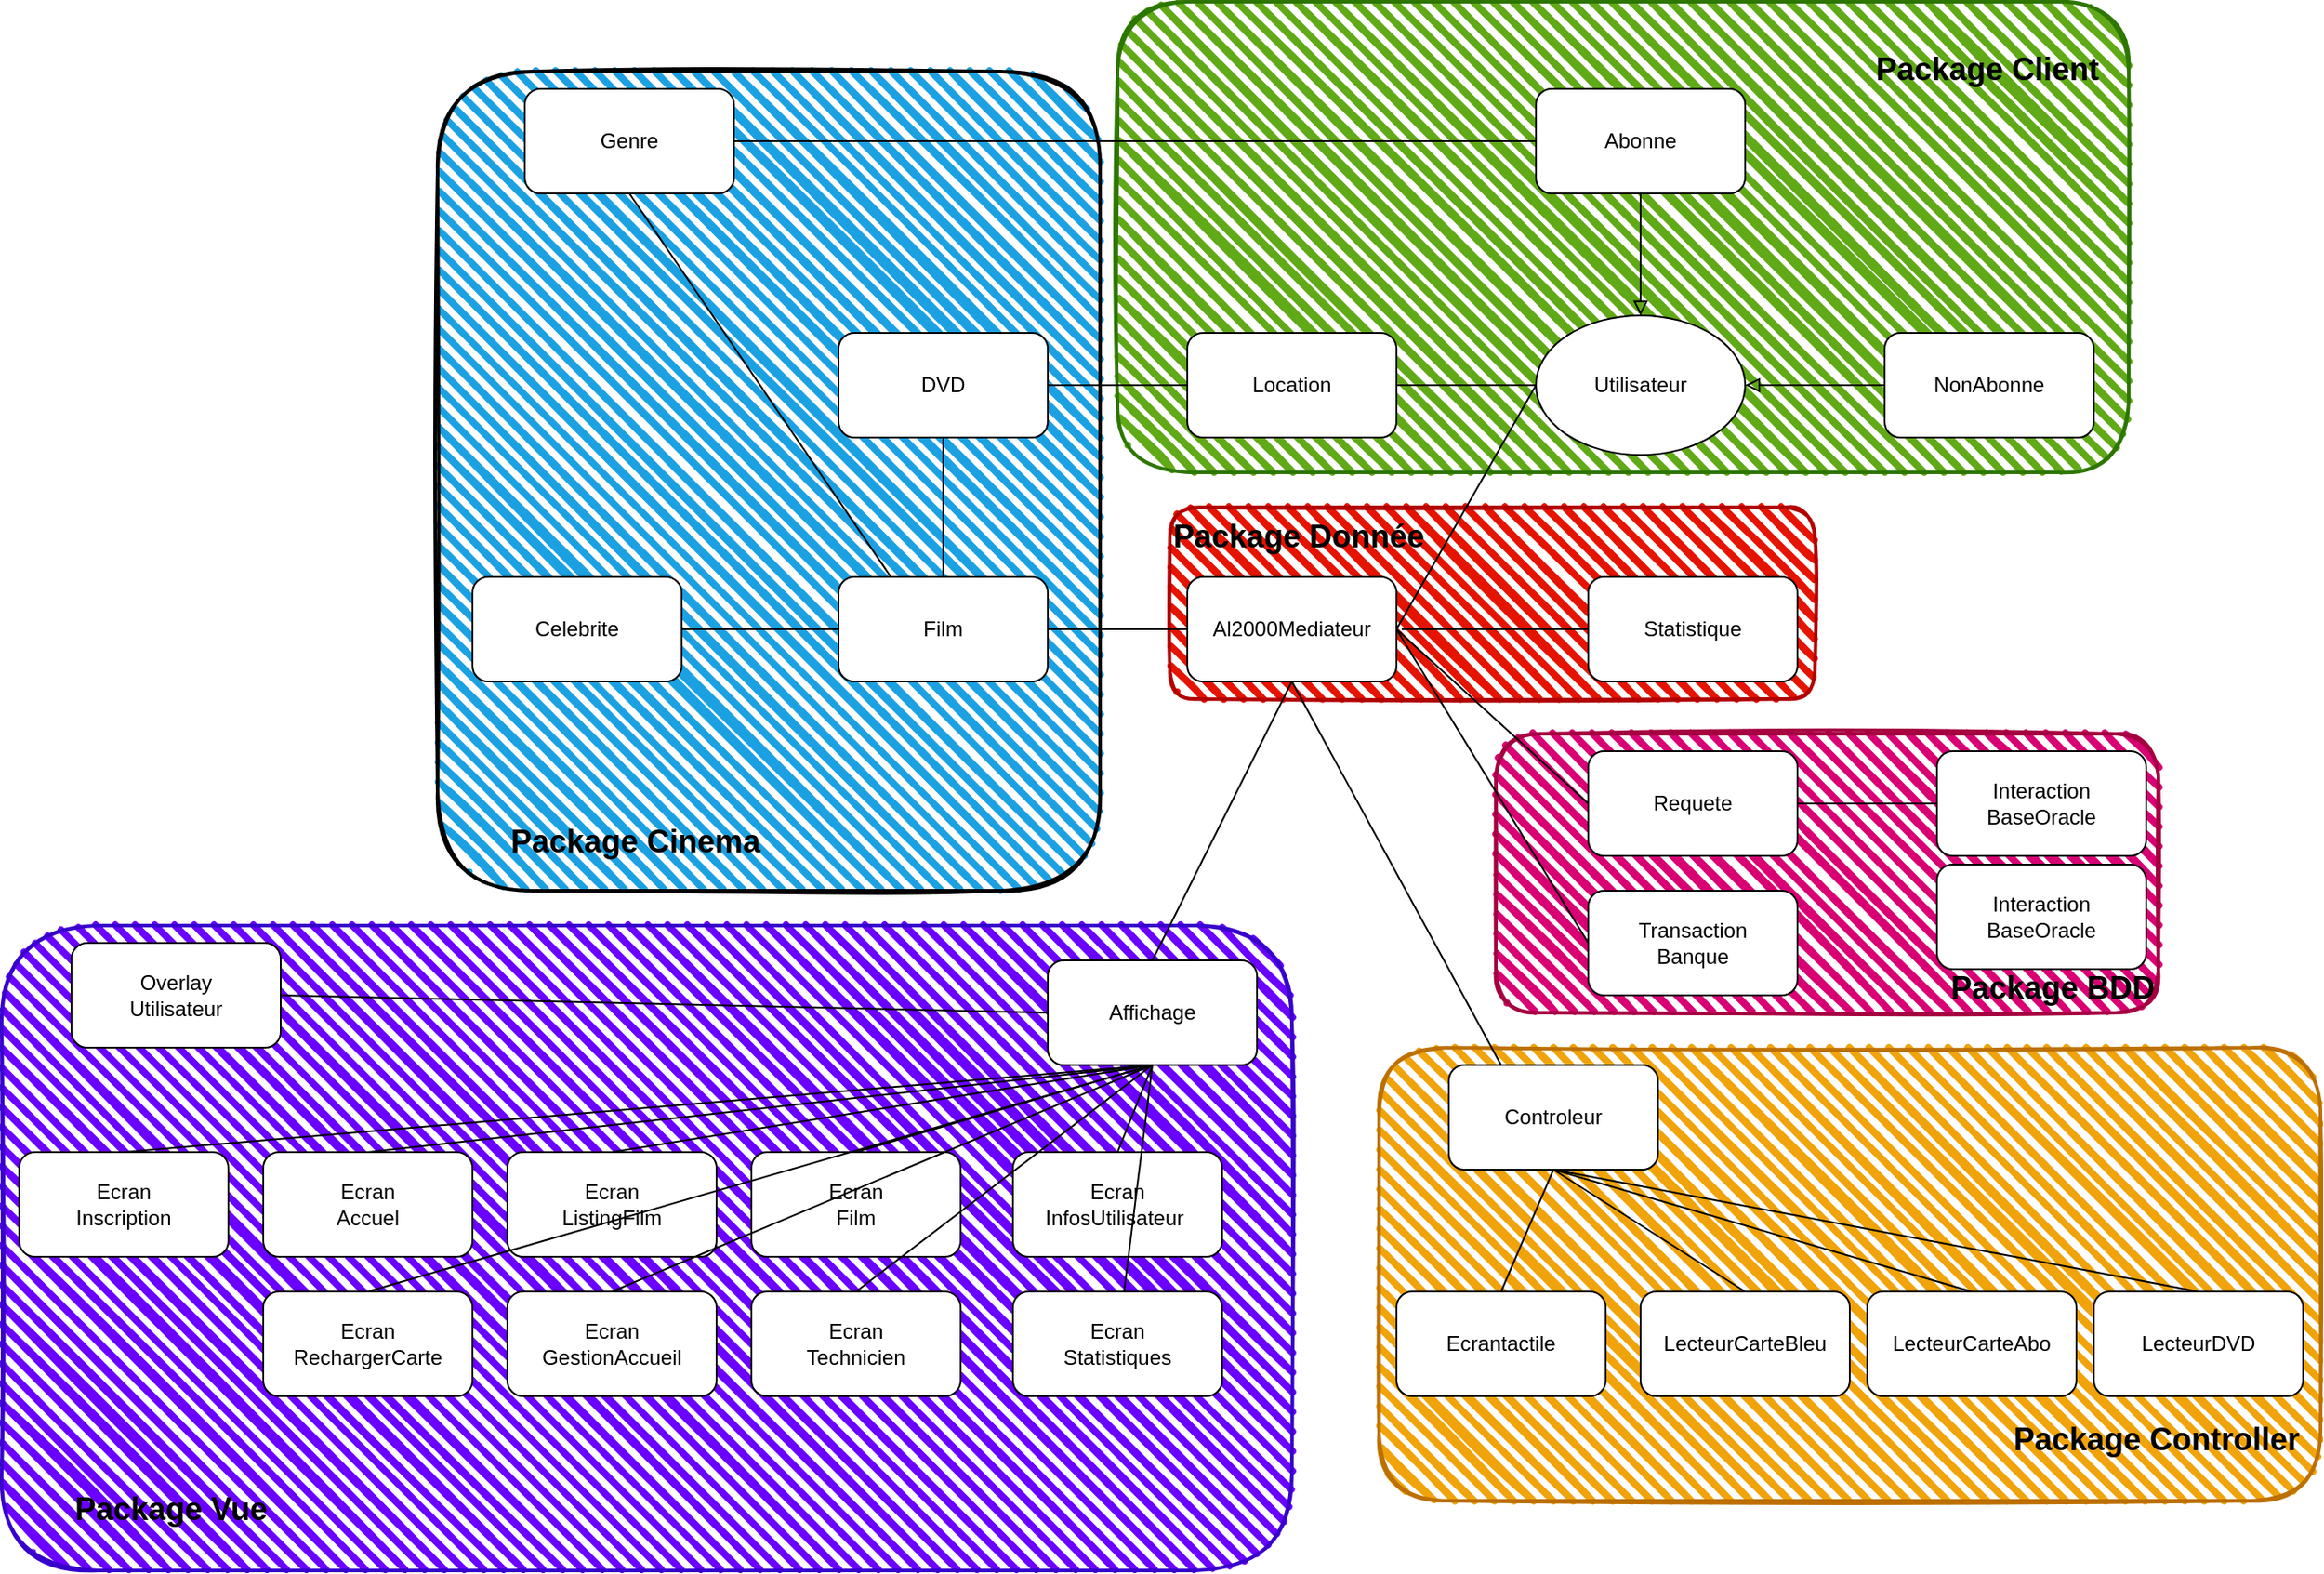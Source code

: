 <mxfile version="13.6.5">
    <diagram id="5R34BlfvItUQa0NCDZK4" name="Page-1">
        <mxGraphModel dx="1580" dy="720" grid="1" gridSize="10" guides="1" tooltips="1" connect="1" arrows="1" fold="1" page="1" pageScale="1" pageWidth="827" pageHeight="1169" math="0" shadow="0">
            <root>
                <mxCell id="0"/>
                <mxCell id="1" parent="0"/>
                <mxCell id="110" value="Package Donnée" style="rounded=1;whiteSpace=wrap;html=1;strokeWidth=2;fillWeight=4;hachureGap=8;hachureAngle=45;fillColor=#e51400;sketch=1;fontSize=18;strokeColor=#B20000;fontStyle=1;verticalAlign=top;align=left;fontColor=#000000;" parent="1" vertex="1">
                    <mxGeometry x="260" y="350" width="370" height="110" as="geometry"/>
                </mxCell>
                <mxCell id="108" value="&lt;blockquote style=&quot;margin: 0 0 0 40px ; border: none ; padding: 0px&quot;&gt;&lt;br&gt;&lt;br&gt;Package Vue&lt;/blockquote&gt;&lt;blockquote style=&quot;margin: 0 0 0 40px ; border: none ; padding: 0px&quot;&gt;&lt;br&gt;&lt;/blockquote&gt;" style="rounded=1;whiteSpace=wrap;html=1;strokeWidth=2;fillWeight=4;hachureGap=8;hachureAngle=45;fillColor=#6a00ff;sketch=1;strokeColor=#3700CC;fontSize=18;fontStyle=1;verticalAlign=bottom;align=left;fontColor=#000000;" parent="1" vertex="1">
                    <mxGeometry x="-410" y="590" width="740" height="370" as="geometry"/>
                </mxCell>
                <mxCell id="109" value="Package Controller&amp;nbsp;&amp;nbsp;&lt;br&gt;&amp;nbsp;&amp;nbsp;" style="rounded=1;whiteSpace=wrap;html=1;strokeWidth=2;fillWeight=4;hachureGap=8;hachureAngle=45;fillColor=#f0a30a;sketch=1;strokeColor=#BD7000;fontSize=18;fontStyle=1;align=right;verticalAlign=bottom;fontColor=#000000;" parent="1" vertex="1">
                    <mxGeometry x="380" y="660" width="540" height="260" as="geometry"/>
                </mxCell>
                <mxCell id="107" value="&lt;b&gt;&lt;font style=&quot;font-size: 18px&quot;&gt;Package BDD&lt;/font&gt;&lt;/b&gt;" style="rounded=1;whiteSpace=wrap;html=1;strokeWidth=2;fillWeight=4;hachureGap=8;hachureAngle=45;fillColor=#d80073;sketch=1;strokeColor=#A50040;align=right;verticalAlign=bottom;fontColor=#000000;" parent="1" vertex="1">
                    <mxGeometry x="447" y="480" width="380" height="160" as="geometry"/>
                </mxCell>
                <mxCell id="106" value="&lt;blockquote style=&quot;margin: 0 0 0 40px ; border: none ; padding: 0px&quot;&gt;&lt;/blockquote&gt;&lt;blockquote style=&quot;margin: 0 0 0 40px ; border: none ; padding: 0px&quot;&gt;&lt;blockquote style=&quot;margin: 0 0 0 40px ; border: none ; padding: 0px&quot;&gt;&lt;blockquote style=&quot;margin: 0 0 0 40px ; border: none ; padding: 0px&quot;&gt;&lt;span style=&quot;font-size: 18px&quot;&gt;&lt;b&gt;&lt;br&gt;&lt;/b&gt;&lt;/span&gt;&lt;/blockquote&gt;&lt;/blockquote&gt;&lt;/blockquote&gt;&lt;blockquote style=&quot;margin: 0 0 0 40px ; border: none ; padding: 0px&quot;&gt;&lt;blockquote style=&quot;margin: 0 0 0 40px ; border: none ; padding: 0px&quot;&gt;&lt;blockquote style=&quot;margin: 0 0 0 40px ; border: none ; padding: 0px&quot;&gt;&lt;blockquote style=&quot;margin: 0 0 0 40px ; border: none ; padding: 0px&quot;&gt;&lt;b&gt;&lt;font style=&quot;font-size: 18px&quot;&gt;Package Client&amp;nbsp; &amp;nbsp;&lt;/font&gt;&lt;/b&gt;&lt;/blockquote&gt;&lt;/blockquote&gt;&lt;/blockquote&gt;&lt;/blockquote&gt;" style="rounded=1;whiteSpace=wrap;html=1;strokeWidth=2;fillWeight=4;hachureGap=8;hachureAngle=45;fillColor=#60a917;sketch=1;strokeColor=#2D7600;align=right;verticalAlign=top;labelBackgroundColor=none;fontColor=#000000;" parent="1" vertex="1">
                    <mxGeometry x="230" y="60" width="580" height="270" as="geometry"/>
                </mxCell>
                <mxCell id="105" value="&lt;blockquote style=&quot;margin: 0 0 0 40px ; border: none ; padding: 0px&quot;&gt;&lt;b style=&quot;line-height: 120%&quot;&gt;&lt;font style=&quot;font-size: 18px&quot;&gt;&lt;br&gt;&lt;/font&gt;&lt;/b&gt;&lt;/blockquote&gt;&lt;blockquote style=&quot;margin: 0 0 0 40px ; border: none ; padding: 0px&quot;&gt;&lt;b style=&quot;line-height: 120%&quot;&gt;&lt;font style=&quot;font-size: 18px&quot;&gt;Package Cinem&lt;/font&gt;&lt;/b&gt;&lt;b style=&quot;line-height: 120%&quot;&gt;&lt;font style=&quot;font-size: 18px&quot;&gt;a&lt;/font&gt;&lt;/b&gt;&lt;/blockquote&gt;&lt;blockquote style=&quot;margin: 0 0 0 40px ; border: none ; padding: 0px&quot;&gt;&lt;b style=&quot;line-height: 120%&quot;&gt;&lt;font style=&quot;font-size: 18px&quot;&gt;&lt;br&gt;&lt;/font&gt;&lt;/b&gt;&lt;/blockquote&gt;" style="rounded=1;whiteSpace=wrap;html=1;strokeWidth=2;fillWeight=4;hachureGap=8;hachureAngle=45;fillColor=#1ba1e2;sketch=1;align=left;verticalAlign=bottom;fontColor=#000000;" parent="1" vertex="1">
                    <mxGeometry x="-160" y="100" width="380" height="470" as="geometry"/>
                </mxCell>
                <mxCell id="49" value="DVD" style="whiteSpace=wrap;html=1;rounded=1;" parent="1" vertex="1">
                    <mxGeometry x="70" y="250" width="120" height="60" as="geometry"/>
                </mxCell>
                <mxCell id="47" value="" style="edgeStyle=orthogonalEdgeStyle;rounded=0;orthogonalLoop=1;jettySize=auto;html=1;endArrow=none;endFill=0;" parent="1" source="6" target="46" edge="1">
                    <mxGeometry relative="1" as="geometry"/>
                </mxCell>
                <object label="Al2000Mediateur" id="6">
                    <mxCell style="rounded=1;whiteSpace=wrap;html=1;" parent="1" vertex="1">
                        <mxGeometry x="270" y="390" width="120" height="60" as="geometry"/>
                    </mxCell>
                </object>
                <mxCell id="35" value="Statistique" style="whiteSpace=wrap;html=1;rounded=1;" parent="1" vertex="1">
                    <mxGeometry x="500" y="390" width="120" height="60" as="geometry"/>
                </mxCell>
                <mxCell id="40" value="Location" style="whiteSpace=wrap;html=1;rounded=1;" parent="1" vertex="1">
                    <mxGeometry x="270" y="250" width="120" height="60" as="geometry"/>
                </mxCell>
                <mxCell id="148" style="edgeStyle=orthogonalEdgeStyle;rounded=0;orthogonalLoop=1;jettySize=auto;html=1;endArrow=none;endFill=0;" edge="1" parent="1" source="46" target="70">
                    <mxGeometry relative="1" as="geometry"/>
                </mxCell>
                <mxCell id="46" value="Film" style="whiteSpace=wrap;html=1;rounded=1;" parent="1" vertex="1">
                    <mxGeometry x="70" y="390" width="120" height="60" as="geometry"/>
                </mxCell>
                <object label="Affichage" id="54">
                    <mxCell style="rounded=1;whiteSpace=wrap;html=1;" parent="1" vertex="1">
                        <mxGeometry x="190" y="610" width="120" height="60" as="geometry"/>
                    </mxCell>
                </object>
                <object label="Controleur" id="57">
                    <mxCell style="rounded=1;whiteSpace=wrap;html=1;" parent="1" vertex="1">
                        <mxGeometry x="420" y="670" width="120" height="60" as="geometry"/>
                    </mxCell>
                </object>
                <mxCell id="59" value="" style="endArrow=none;html=1;exitX=0.5;exitY=0;exitDx=0;exitDy=0;" parent="1" source="54" edge="1">
                    <mxGeometry width="50" height="50" relative="1" as="geometry">
                        <mxPoint x="280" y="500" as="sourcePoint"/>
                        <mxPoint x="330" y="450" as="targetPoint"/>
                    </mxGeometry>
                </mxCell>
                <mxCell id="60" value="" style="endArrow=none;html=1;entryX=0.5;entryY=1;entryDx=0;entryDy=0;exitX=0.25;exitY=0;exitDx=0;exitDy=0;" parent="1" source="57" target="6" edge="1">
                    <mxGeometry width="50" height="50" relative="1" as="geometry">
                        <mxPoint x="340" y="500" as="sourcePoint"/>
                        <mxPoint x="390" y="450" as="targetPoint"/>
                    </mxGeometry>
                </mxCell>
                <mxCell id="70" value="Celebrite" style="rounded=1;whiteSpace=wrap;html=1;" parent="1" vertex="1">
                    <mxGeometry x="-140" y="390" width="120" height="60" as="geometry"/>
                </mxCell>
                <mxCell id="83" value="" style="endArrow=none;html=1;entryX=0;entryY=0.5;entryDx=0;entryDy=0;exitX=1;exitY=0.5;exitDx=0;exitDy=0;" parent="1" source="49" target="40" edge="1">
                    <mxGeometry width="50" height="50" relative="1" as="geometry">
                        <mxPoint x="140" y="360" as="sourcePoint"/>
                        <mxPoint x="190" y="310" as="targetPoint"/>
                    </mxGeometry>
                </mxCell>
                <mxCell id="84" value="Genre" style="rounded=1;whiteSpace=wrap;html=1;" parent="1" vertex="1">
                    <mxGeometry x="-110" y="110" width="120" height="60" as="geometry"/>
                </mxCell>
                <mxCell id="85" value="" style="endArrow=none;html=1;entryX=0.5;entryY=1;entryDx=0;entryDy=0;exitX=0.5;exitY=0;exitDx=0;exitDy=0;" parent="1" source="46" target="49" edge="1">
                    <mxGeometry width="50" height="50" relative="1" as="geometry">
                        <mxPoint x="133" y="391" as="sourcePoint"/>
                        <mxPoint x="200" y="320" as="targetPoint"/>
                    </mxGeometry>
                </mxCell>
                <mxCell id="87" value="" style="endArrow=none;html=1;entryX=0.5;entryY=1;entryDx=0;entryDy=0;exitX=0.25;exitY=0;exitDx=0;exitDy=0;" parent="1" source="46" target="84" edge="1">
                    <mxGeometry width="50" height="50" relative="1" as="geometry">
                        <mxPoint x="90" y="350" as="sourcePoint"/>
                        <mxPoint x="140" y="300" as="targetPoint"/>
                    </mxGeometry>
                </mxCell>
                <mxCell id="90" value="" style="endArrow=none;html=1;exitX=1;exitY=0.5;exitDx=0;exitDy=0;entryX=0;entryY=0.5;entryDx=0;entryDy=0;" parent="1" source="6" target="92" edge="1">
                    <mxGeometry width="50" height="50" relative="1" as="geometry">
                        <mxPoint x="410" y="390" as="sourcePoint"/>
                        <mxPoint x="470" y="310" as="targetPoint"/>
                    </mxGeometry>
                </mxCell>
                <mxCell id="91" value="" style="endArrow=none;html=1;entryX=0;entryY=0.5;entryDx=0;entryDy=0;" parent="1" source="40" edge="1">
                    <mxGeometry width="50" height="50" relative="1" as="geometry">
                        <mxPoint x="390" y="330" as="sourcePoint"/>
                        <mxPoint x="470" y="280" as="targetPoint"/>
                    </mxGeometry>
                </mxCell>
                <mxCell id="94" value="" style="edgeStyle=orthogonalEdgeStyle;rounded=0;orthogonalLoop=1;jettySize=auto;html=1;endArrow=block;endFill=0;entryX=0.5;entryY=0;entryDx=0;entryDy=0;exitX=0.5;exitY=1;exitDx=0;exitDy=0;" parent="1" source="93" target="92" edge="1">
                    <mxGeometry relative="1" as="geometry"/>
                </mxCell>
                <mxCell id="96" value="" style="edgeStyle=orthogonalEdgeStyle;rounded=0;orthogonalLoop=1;jettySize=auto;html=1;endArrow=block;endFill=0;exitX=0;exitY=0.5;exitDx=0;exitDy=0;entryX=1;entryY=0.5;entryDx=0;entryDy=0;" parent="1" source="95" target="92" edge="1">
                    <mxGeometry relative="1" as="geometry"/>
                </mxCell>
                <mxCell id="92" value="Utilisateur" style="ellipse;whiteSpace=wrap;html=1;rounded=0;" parent="1" vertex="1">
                    <mxGeometry x="470" y="240" width="120" height="80" as="geometry"/>
                </mxCell>
                <mxCell id="98" value="" style="edgeStyle=orthogonalEdgeStyle;rounded=0;orthogonalLoop=1;jettySize=auto;html=1;endArrow=none;endFill=0;entryX=1;entryY=0.5;entryDx=0;entryDy=0;" parent="1" source="93" target="84" edge="1">
                    <mxGeometry relative="1" as="geometry">
                        <mxPoint x="390" y="140" as="targetPoint"/>
                    </mxGeometry>
                </mxCell>
                <mxCell id="93" value="Abonne" style="whiteSpace=wrap;html=1;rounded=1;" parent="1" vertex="1">
                    <mxGeometry x="470" y="110" width="120" height="60" as="geometry"/>
                </mxCell>
                <mxCell id="95" value="NonAbonne" style="whiteSpace=wrap;html=1;rounded=1;" parent="1" vertex="1">
                    <mxGeometry x="670" y="250" width="120" height="60" as="geometry"/>
                </mxCell>
                <mxCell id="102" value="" style="edgeStyle=orthogonalEdgeStyle;rounded=0;orthogonalLoop=1;jettySize=auto;html=1;endArrow=none;endFill=0;" parent="1" source="100" target="101" edge="1">
                    <mxGeometry relative="1" as="geometry"/>
                </mxCell>
                <mxCell id="100" value="Requete" style="whiteSpace=wrap;html=1;rounded=1;" parent="1" vertex="1">
                    <mxGeometry x="500" y="490" width="120" height="60" as="geometry"/>
                </mxCell>
                <mxCell id="101" value="Interaction&lt;br&gt;BaseOracle" style="whiteSpace=wrap;html=1;rounded=1;" parent="1" vertex="1">
                    <mxGeometry x="700" y="490" width="120" height="60" as="geometry"/>
                </mxCell>
                <mxCell id="103" value="" style="endArrow=none;html=1;entryX=0;entryY=0.5;entryDx=0;entryDy=0;" parent="1" target="35" edge="1">
                    <mxGeometry width="50" height="50" relative="1" as="geometry">
                        <mxPoint x="393" y="420" as="sourcePoint"/>
                        <mxPoint x="550" y="390" as="targetPoint"/>
                    </mxGeometry>
                </mxCell>
                <mxCell id="104" value="" style="endArrow=none;html=1;entryX=0;entryY=0.5;entryDx=0;entryDy=0;exitX=1;exitY=0.5;exitDx=0;exitDy=0;" parent="1" source="6" target="100" edge="1">
                    <mxGeometry width="50" height="50" relative="1" as="geometry">
                        <mxPoint x="390" y="470" as="sourcePoint"/>
                        <mxPoint x="460.711" y="420" as="targetPoint"/>
                    </mxGeometry>
                </mxCell>
                <mxCell id="111" value="Ecrantactile" style="rounded=1;whiteSpace=wrap;html=1;fontSize=12;align=center;" parent="1" vertex="1">
                    <mxGeometry x="390" y="800" width="120" height="60" as="geometry"/>
                </mxCell>
                <mxCell id="112" value="LecteurCarteBleu" style="rounded=1;whiteSpace=wrap;html=1;fontSize=12;align=center;" parent="1" vertex="1">
                    <mxGeometry x="530" y="800" width="120" height="60" as="geometry"/>
                </mxCell>
                <mxCell id="114" value="LecteurCarteAbo" style="rounded=1;whiteSpace=wrap;html=1;fontSize=12;align=center;" parent="1" vertex="1">
                    <mxGeometry x="660" y="800" width="120" height="60" as="geometry"/>
                </mxCell>
                <mxCell id="117" value="" style="endArrow=none;html=1;fontSize=12;entryX=0.5;entryY=0;entryDx=0;entryDy=0;exitX=0.5;exitY=1;exitDx=0;exitDy=0;" parent="1" source="57" target="112" edge="1">
                    <mxGeometry width="50" height="50" relative="1" as="geometry">
                        <mxPoint x="440" y="590" as="sourcePoint"/>
                        <mxPoint x="490" y="540" as="targetPoint"/>
                    </mxGeometry>
                </mxCell>
                <mxCell id="118" value="" style="endArrow=none;html=1;fontSize=12;exitX=0.5;exitY=1;exitDx=0;exitDy=0;entryX=0.5;entryY=0;entryDx=0;entryDy=0;" parent="1" source="57" target="114" edge="1">
                    <mxGeometry width="50" height="50" relative="1" as="geometry">
                        <mxPoint x="620" y="680" as="sourcePoint"/>
                        <mxPoint x="670" y="630" as="targetPoint"/>
                    </mxGeometry>
                </mxCell>
                <mxCell id="119" value="" style="endArrow=none;html=1;fontSize=12;entryX=0.5;entryY=1;entryDx=0;entryDy=0;exitX=0.5;exitY=0;exitDx=0;exitDy=0;" parent="1" source="111" target="57" edge="1">
                    <mxGeometry width="50" height="50" relative="1" as="geometry">
                        <mxPoint x="460" y="800" as="sourcePoint"/>
                        <mxPoint x="510" y="750" as="targetPoint"/>
                    </mxGeometry>
                </mxCell>
                <mxCell id="120" value="Transaction&lt;br&gt;Banque" style="whiteSpace=wrap;html=1;rounded=1;" parent="1" vertex="1">
                    <mxGeometry x="500" y="570" width="120" height="60" as="geometry"/>
                </mxCell>
                <mxCell id="121" value="" style="endArrow=none;html=1;fontSize=12;exitX=0;exitY=0.5;exitDx=0;exitDy=0;" parent="1" source="120" edge="1">
                    <mxGeometry width="50" height="50" relative="1" as="geometry">
                        <mxPoint x="410" y="550" as="sourcePoint"/>
                        <mxPoint x="390" y="420" as="targetPoint"/>
                    </mxGeometry>
                </mxCell>
                <mxCell id="122" value="LecteurDVD" style="rounded=1;whiteSpace=wrap;html=1;fontSize=12;align=center;" parent="1" vertex="1">
                    <mxGeometry x="790" y="800" width="120" height="60" as="geometry"/>
                </mxCell>
                <mxCell id="123" value="" style="endArrow=none;html=1;fontSize=12;entryX=0.5;entryY=0;entryDx=0;entryDy=0;" parent="1" target="122" edge="1">
                    <mxGeometry width="50" height="50" relative="1" as="geometry">
                        <mxPoint x="480" y="730" as="sourcePoint"/>
                        <mxPoint x="730" y="810" as="targetPoint"/>
                    </mxGeometry>
                </mxCell>
                <object label="Ecran&lt;br&gt;Accuel" id="125">
                    <mxCell style="rounded=1;whiteSpace=wrap;html=1;" parent="1" vertex="1">
                        <mxGeometry x="-260" y="720" width="120" height="60" as="geometry"/>
                    </mxCell>
                </object>
                <object label="Ecran&lt;br&gt;ListingFilm" id="126">
                    <mxCell style="rounded=1;whiteSpace=wrap;html=1;" parent="1" vertex="1">
                        <mxGeometry x="-120" y="720" width="120" height="60" as="geometry"/>
                    </mxCell>
                </object>
                <object label="Ecran&lt;br&gt;Film" id="127">
                    <mxCell style="rounded=1;whiteSpace=wrap;html=1;" parent="1" vertex="1">
                        <mxGeometry x="20" y="720" width="120" height="60" as="geometry"/>
                    </mxCell>
                </object>
                <object label="Ecran&lt;br&gt;InfosUtilisateur&amp;nbsp;" id="128">
                    <mxCell style="rounded=1;whiteSpace=wrap;html=1;" parent="1" vertex="1">
                        <mxGeometry x="170" y="720" width="120" height="60" as="geometry"/>
                    </mxCell>
                </object>
                <object label="Ecran&lt;br&gt;RechargerCarte" id="129">
                    <mxCell style="rounded=1;whiteSpace=wrap;html=1;" parent="1" vertex="1">
                        <mxGeometry x="-260" y="800" width="120" height="60" as="geometry"/>
                    </mxCell>
                </object>
                <object label="Ecran&lt;br&gt;GestionAccueil" id="130">
                    <mxCell style="rounded=1;whiteSpace=wrap;html=1;" parent="1" vertex="1">
                        <mxGeometry x="-120" y="800" width="120" height="60" as="geometry"/>
                    </mxCell>
                </object>
                <object label="Ecran&lt;br&gt;Technicien" id="131">
                    <mxCell style="rounded=1;whiteSpace=wrap;html=1;" parent="1" vertex="1">
                        <mxGeometry x="20" y="800" width="120" height="60" as="geometry"/>
                    </mxCell>
                </object>
                <object label="Ecran&lt;br&gt;Statistiques" id="132">
                    <mxCell style="rounded=1;whiteSpace=wrap;html=1;" parent="1" vertex="1">
                        <mxGeometry x="170" y="800" width="120" height="60" as="geometry"/>
                    </mxCell>
                </object>
                <object label="Overlay&lt;br&gt;Utilisateur" id="133">
                    <mxCell style="rounded=1;whiteSpace=wrap;html=1;" parent="1" vertex="1">
                        <mxGeometry x="-370" y="600" width="120" height="60" as="geometry"/>
                    </mxCell>
                </object>
                <mxCell id="134" value="" style="endArrow=none;html=1;fontSize=12;entryX=0;entryY=0.5;entryDx=0;entryDy=0;exitX=1;exitY=0.5;exitDx=0;exitDy=0;" parent="1" source="133" target="54" edge="1">
                    <mxGeometry width="50" height="50" relative="1" as="geometry">
                        <mxPoint x="-140" y="690" as="sourcePoint"/>
                        <mxPoint x="-90" y="640" as="targetPoint"/>
                    </mxGeometry>
                </mxCell>
                <mxCell id="136" value="" style="endArrow=none;html=1;fontSize=12;entryX=0.5;entryY=1;entryDx=0;entryDy=0;exitX=0.5;exitY=0;exitDx=0;exitDy=0;" parent="1" source="125" target="54" edge="1">
                    <mxGeometry width="50" height="50" relative="1" as="geometry">
                        <mxPoint x="50" y="810" as="sourcePoint"/>
                        <mxPoint x="100" y="760" as="targetPoint"/>
                    </mxGeometry>
                </mxCell>
                <mxCell id="137" value="" style="endArrow=none;html=1;fontSize=12;entryX=0.5;entryY=1;entryDx=0;entryDy=0;exitX=0.5;exitY=0;exitDx=0;exitDy=0;" parent="1" source="126" target="54" edge="1">
                    <mxGeometry width="50" height="50" relative="1" as="geometry">
                        <mxPoint x="-190" y="730" as="sourcePoint"/>
                        <mxPoint x="260" y="680" as="targetPoint"/>
                    </mxGeometry>
                </mxCell>
                <mxCell id="138" value="" style="endArrow=none;html=1;fontSize=12;entryX=0.5;entryY=1;entryDx=0;entryDy=0;exitX=0.5;exitY=0;exitDx=0;exitDy=0;" parent="1" source="127" target="54" edge="1">
                    <mxGeometry width="50" height="50" relative="1" as="geometry">
                        <mxPoint x="-50" y="730" as="sourcePoint"/>
                        <mxPoint x="260" y="680" as="targetPoint"/>
                    </mxGeometry>
                </mxCell>
                <mxCell id="139" value="" style="endArrow=none;html=1;fontSize=12;entryX=0.5;entryY=1;entryDx=0;entryDy=0;exitX=0.5;exitY=0;exitDx=0;exitDy=0;" parent="1" source="128" target="54" edge="1">
                    <mxGeometry width="50" height="50" relative="1" as="geometry">
                        <mxPoint x="90" y="730" as="sourcePoint"/>
                        <mxPoint x="260" y="680" as="targetPoint"/>
                    </mxGeometry>
                </mxCell>
                <mxCell id="140" value="" style="endArrow=none;html=1;fontSize=12;" parent="1" source="132" edge="1">
                    <mxGeometry width="50" height="50" relative="1" as="geometry">
                        <mxPoint x="240" y="730" as="sourcePoint"/>
                        <mxPoint x="250" y="670" as="targetPoint"/>
                    </mxGeometry>
                </mxCell>
                <mxCell id="141" value="" style="endArrow=none;html=1;fontSize=12;exitX=0.5;exitY=0;exitDx=0;exitDy=0;entryX=0.5;entryY=1;entryDx=0;entryDy=0;" parent="1" source="131" target="54" edge="1">
                    <mxGeometry width="50" height="50" relative="1" as="geometry">
                        <mxPoint x="243.75" y="810" as="sourcePoint"/>
                        <mxPoint x="260" y="680" as="targetPoint"/>
                    </mxGeometry>
                </mxCell>
                <mxCell id="142" value="" style="endArrow=none;html=1;fontSize=12;exitX=0.5;exitY=0;exitDx=0;exitDy=0;" parent="1" source="130" edge="1">
                    <mxGeometry width="50" height="50" relative="1" as="geometry">
                        <mxPoint x="90" y="810" as="sourcePoint"/>
                        <mxPoint x="250" y="670" as="targetPoint"/>
                    </mxGeometry>
                </mxCell>
                <mxCell id="143" value="" style="endArrow=none;html=1;fontSize=12;exitX=0.5;exitY=0;exitDx=0;exitDy=0;" parent="1" source="129" edge="1">
                    <mxGeometry width="50" height="50" relative="1" as="geometry">
                        <mxPoint x="-50" y="810" as="sourcePoint"/>
                        <mxPoint x="250" y="670" as="targetPoint"/>
                    </mxGeometry>
                </mxCell>
                <object label="Ecran&lt;br&gt;Inscription" id="144">
                    <mxCell style="rounded=1;whiteSpace=wrap;html=1;" parent="1" vertex="1">
                        <mxGeometry x="-400" y="720" width="120" height="60" as="geometry"/>
                    </mxCell>
                </object>
                <mxCell id="145" value="" style="endArrow=none;html=1;fontSize=12;entryX=0.5;entryY=1;entryDx=0;entryDy=0;exitX=0.5;exitY=0;exitDx=0;exitDy=0;" parent="1" source="144" target="54" edge="1">
                    <mxGeometry width="50" height="50" relative="1" as="geometry">
                        <mxPoint x="-190" y="730" as="sourcePoint"/>
                        <mxPoint x="260" y="680" as="targetPoint"/>
                    </mxGeometry>
                </mxCell>
                <mxCell id="146" value="Interaction&lt;br&gt;BaseOracle" style="whiteSpace=wrap;html=1;rounded=1;" vertex="1" parent="1">
                    <mxGeometry x="700" y="555" width="120" height="60" as="geometry"/>
                </mxCell>
            </root>
        </mxGraphModel>
    </diagram>
</mxfile>